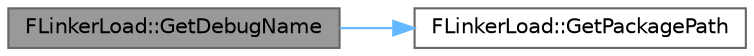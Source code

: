 digraph "FLinkerLoad::GetDebugName"
{
 // INTERACTIVE_SVG=YES
 // LATEX_PDF_SIZE
  bgcolor="transparent";
  edge [fontname=Helvetica,fontsize=10,labelfontname=Helvetica,labelfontsize=10];
  node [fontname=Helvetica,fontsize=10,shape=box,height=0.2,width=0.4];
  rankdir="LR";
  Node1 [id="Node000001",label="FLinkerLoad::GetDebugName",height=0.2,width=0.4,color="gray40", fillcolor="grey60", style="filled", fontcolor="black",tooltip="Returns a descriptor of the PackagePath this Linker is reading from or writing to,..."];
  Node1 -> Node2 [id="edge1_Node000001_Node000002",color="steelblue1",style="solid",tooltip=" "];
  Node2 [id="Node000002",label="FLinkerLoad::GetPackagePath",height=0.2,width=0.4,color="grey40", fillcolor="white", style="filled",URL="$d9/d6b/classFLinkerLoad.html#a8c322faf86a32cd1f610b0c1202a7dfa",tooltip="Get the PackagePath being loaded."];
}

